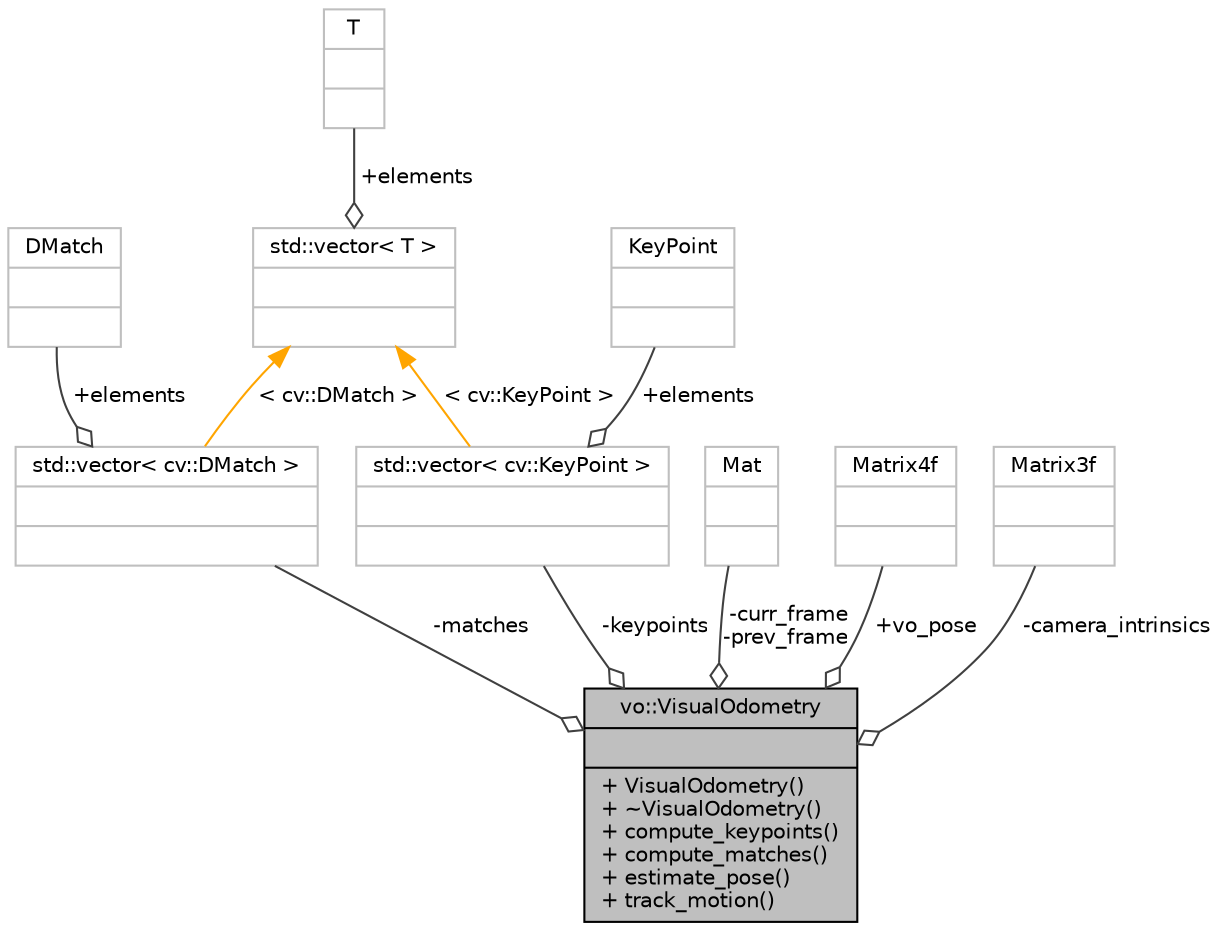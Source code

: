 digraph "vo::VisualOdometry"
{
 // LATEX_PDF_SIZE
  bgcolor="transparent";
  edge [fontname="Helvetica",fontsize="10",labelfontname="Helvetica",labelfontsize="10"];
  node [fontname="Helvetica",fontsize="10",shape=record];
  Node1 [label="{vo::VisualOdometry\n||+ VisualOdometry()\l+ ~VisualOdometry()\l+ compute_keypoints()\l+ compute_matches()\l+ estimate_pose()\l+ track_motion()\l}",height=0.2,width=0.4,color="black", fillcolor="grey75", style="filled", fontcolor="black",tooltip="Visual Odometry class."];
  Node2 -> Node1 [color="grey25",fontsize="10",style="solid",label=" -matches" ,arrowhead="odiamond",fontname="Helvetica"];
  Node2 [label="{std::vector\< cv::DMatch \>\n||}",height=0.2,width=0.4,color="grey75",tooltip=" "];
  Node3 -> Node2 [color="grey25",fontsize="10",style="solid",label=" +elements" ,arrowhead="odiamond",fontname="Helvetica"];
  Node3 [label="{DMatch\n||}",height=0.2,width=0.4,color="grey75",tooltip=" "];
  Node4 -> Node2 [dir="back",color="orange",fontsize="10",style="solid",label=" \< cv::DMatch \>" ,fontname="Helvetica"];
  Node4 [label="{std::vector\< T \>\n||}",height=0.2,width=0.4,color="grey75",tooltip=" "];
  Node5 -> Node4 [color="grey25",fontsize="10",style="solid",label=" +elements" ,arrowhead="odiamond",fontname="Helvetica"];
  Node5 [label="{T\n||}",height=0.2,width=0.4,color="grey75",tooltip=" "];
  Node6 -> Node1 [color="grey25",fontsize="10",style="solid",label=" -curr_frame\n-prev_frame" ,arrowhead="odiamond",fontname="Helvetica"];
  Node6 [label="{Mat\n||}",height=0.2,width=0.4,color="grey75",tooltip=" "];
  Node7 -> Node1 [color="grey25",fontsize="10",style="solid",label=" +vo_pose" ,arrowhead="odiamond",fontname="Helvetica"];
  Node7 [label="{Matrix4f\n||}",height=0.2,width=0.4,color="grey75",tooltip=" "];
  Node8 -> Node1 [color="grey25",fontsize="10",style="solid",label=" -keypoints" ,arrowhead="odiamond",fontname="Helvetica"];
  Node8 [label="{std::vector\< cv::KeyPoint \>\n||}",height=0.2,width=0.4,color="grey75",tooltip=" "];
  Node9 -> Node8 [color="grey25",fontsize="10",style="solid",label=" +elements" ,arrowhead="odiamond",fontname="Helvetica"];
  Node9 [label="{KeyPoint\n||}",height=0.2,width=0.4,color="grey75",tooltip=" "];
  Node4 -> Node8 [dir="back",color="orange",fontsize="10",style="solid",label=" \< cv::KeyPoint \>" ,fontname="Helvetica"];
  Node10 -> Node1 [color="grey25",fontsize="10",style="solid",label=" -camera_intrinsics" ,arrowhead="odiamond",fontname="Helvetica"];
  Node10 [label="{Matrix3f\n||}",height=0.2,width=0.4,color="grey75",tooltip=" "];
}
